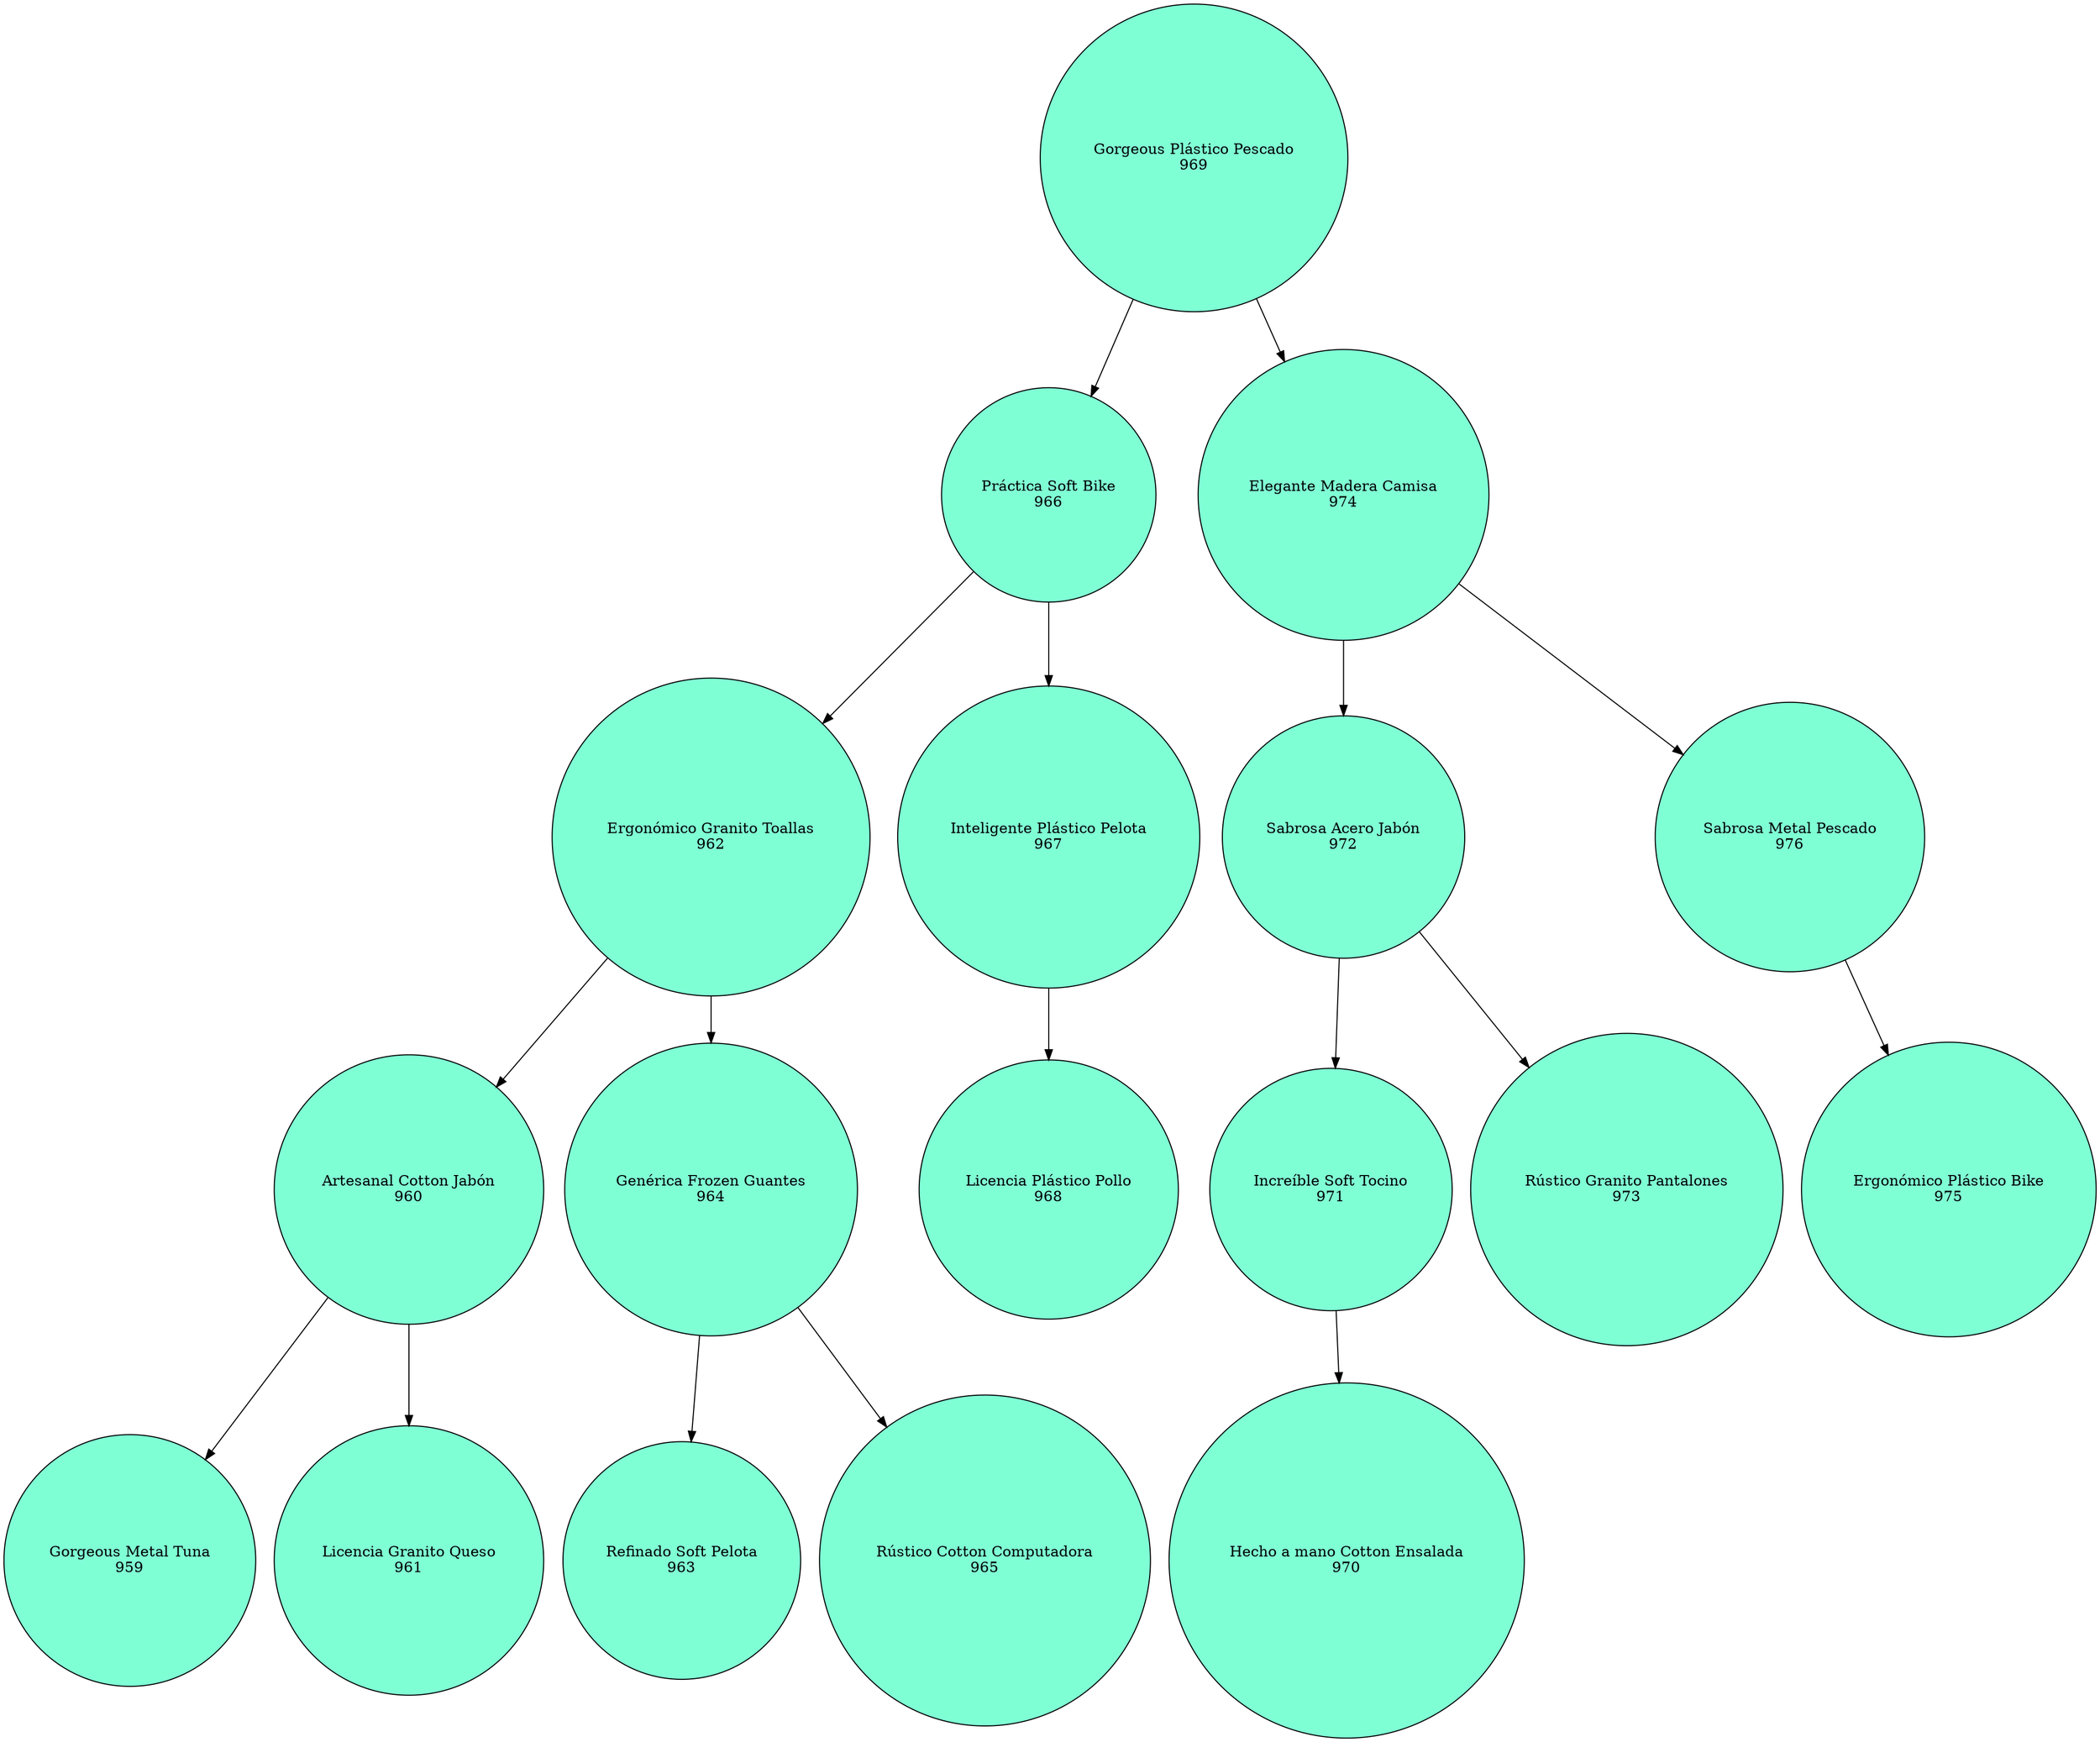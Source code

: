 digraph G{
node [shape=circle style=filled];
"0xc000006058"[label="Gorgeous Plástico Pescado
969" fillcolor=aquamarine];
"0xc000006058" -> "0xc000051020";
"0xc000006058" -> "0xc000051028";
"0xc000051020"[label="Práctica Soft Bike
966" fillcolor=aquamarine];
"0xc000051020" -> "0xc000050ee0";
"0xc000051020" -> "0xc000050ee8";
"0xc000050ee0"[label="Ergonómico Granito Toallas
962" fillcolor=aquamarine];
"0xc000050ee0" -> "0xc000224580";
"0xc000050ee0" -> "0xc000224588";
"0xc000224580"[label="Artesanal Cotton Jabón
960" fillcolor=aquamarine];
"0xc000224580" -> "0xc000224800";
"0xc000224580" -> "0xc000224808";
"0xc000224800"[label="Gorgeous Metal Tuna
959" fillcolor=aquamarine];
"0xc000224808"[label="Licencia Granito Queso
961" fillcolor=aquamarine];
"0xc000224588"[label="Genérica Frozen Guantes
964" fillcolor=aquamarine];
"0xc000224588" -> "0xc000050f80";
"0xc000224588" -> "0xc000050f88";
"0xc000050f80"[label="Refinado Soft Pelota
963" fillcolor=aquamarine];
"0xc000050f88"[label="Rústico Cotton Computadora
965" fillcolor=aquamarine];
"0xc000050ee8"[label="Inteligente Plástico Pelota
967" fillcolor=aquamarine];
"0xc000050ee8" -> "0xc0000510c8";
"0xc0000510c8"[label="Licencia Plástico Pollo
968" fillcolor=aquamarine];
"0xc000051028"[label="Elegante Madera Camisa
974" fillcolor=aquamarine];
"0xc000051028" -> "0xc000050da0";
"0xc000051028" -> "0xc000050da8";
"0xc000050da0"[label="Sabrosa Acero Jabón
972" fillcolor=aquamarine];
"0xc000050da0" -> "0xc000224440";
"0xc000050da0" -> "0xc000224448";
"0xc000224440"[label="Increíble Soft Tocino
971" fillcolor=aquamarine];
"0xc000224440" -> "0xc000051200";
"0xc000051200"[label="Hecho a mano Cotton Ensalada
970" fillcolor=aquamarine];
"0xc000224448"[label="Rústico Granito Pantalones
973" fillcolor=aquamarine];
"0xc000050da8"[label="Sabrosa Metal Pescado
976" fillcolor=aquamarine];
"0xc000050da8" -> "0xc000051160";
"0xc000051160"[label="Ergonómico Plástico Bike
975" fillcolor=aquamarine];

}
